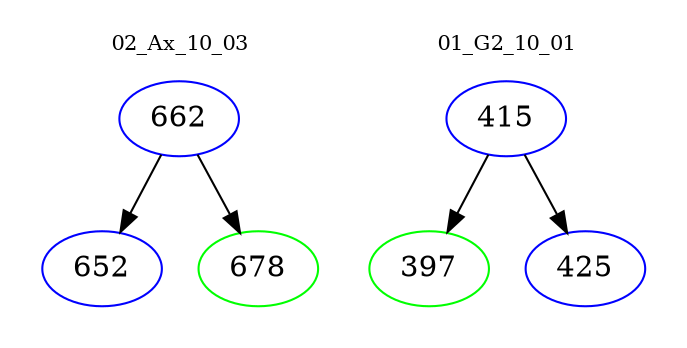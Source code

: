 digraph{
subgraph cluster_0 {
color = white
label = "02_Ax_10_03";
fontsize=10;
T0_662 [label="662", color="blue"]
T0_662 -> T0_652 [color="black"]
T0_652 [label="652", color="blue"]
T0_662 -> T0_678 [color="black"]
T0_678 [label="678", color="green"]
}
subgraph cluster_1 {
color = white
label = "01_G2_10_01";
fontsize=10;
T1_415 [label="415", color="blue"]
T1_415 -> T1_397 [color="black"]
T1_397 [label="397", color="green"]
T1_415 -> T1_425 [color="black"]
T1_425 [label="425", color="blue"]
}
}
